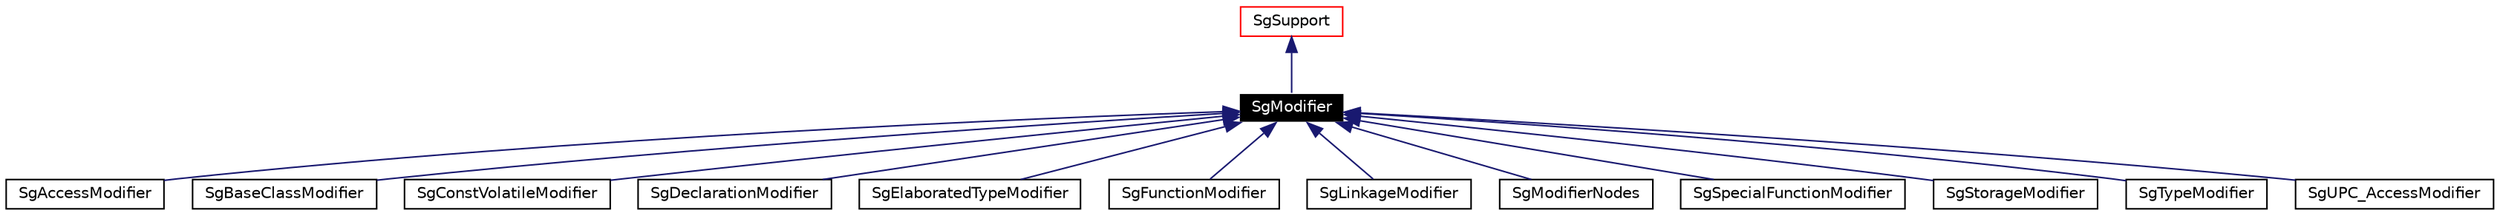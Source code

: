 digraph G
{
  edge [fontname="Helvetica",fontsize=10,labelfontname="Helvetica",labelfontsize=10];
  node [fontname="Helvetica",fontsize=10,shape=record];
  Node1 [label="SgModifier",height=0.2,width=0.4,color="white", fillcolor="black", style="filled" fontcolor="white"];
  Node2 -> Node1 [dir=back,color="midnightblue",fontsize=10,style="solid",fontname="Helvetica"];
  Node2 [label="SgSupport",height=0.2,width=0.4,color="red",URL="$classSgSupport.html"];
  Node1 -> Node3 [dir=back,color="midnightblue",fontsize=10,style="solid",fontname="Helvetica"];
  Node3 [label="SgAccessModifier",height=0.2,width=0.4,color="black",URL="$classSgAccessModifier.html"];
  Node1 -> Node4 [dir=back,color="midnightblue",fontsize=10,style="solid",fontname="Helvetica"];
  Node4 [label="SgBaseClassModifier",height=0.2,width=0.4,color="black",URL="$classSgBaseClassModifier.html"];
  Node1 -> Node5 [dir=back,color="midnightblue",fontsize=10,style="solid",fontname="Helvetica"];
  Node5 [label="SgConstVolatileModifier",height=0.2,width=0.4,color="black",URL="$classSgConstVolatileModifier.html"];
  Node1 -> Node6 [dir=back,color="midnightblue",fontsize=10,style="solid",fontname="Helvetica"];
  Node6 [label="SgDeclarationModifier",height=0.2,width=0.4,color="black",URL="$classSgDeclarationModifier.html"];
  Node1 -> Node7 [dir=back,color="midnightblue",fontsize=10,style="solid",fontname="Helvetica"];
  Node7 [label="SgElaboratedTypeModifier",height=0.2,width=0.4,color="black",URL="$classSgElaboratedTypeModifier.html"];
  Node1 -> Node8 [dir=back,color="midnightblue",fontsize=10,style="solid",fontname="Helvetica"];
  Node8 [label="SgFunctionModifier",height=0.2,width=0.4,color="black",URL="$classSgFunctionModifier.html"];
  Node1 -> Node9 [dir=back,color="midnightblue",fontsize=10,style="solid",fontname="Helvetica"];
  Node9 [label="SgLinkageModifier",height=0.2,width=0.4,color="black",URL="$classSgLinkageModifier.html"];
  Node1 -> Node10 [dir=back,color="midnightblue",fontsize=10,style="solid",fontname="Helvetica"];
  Node10 [label="SgModifierNodes",height=0.2,width=0.4,color="black",URL="$classSgModifierNodes.html"];
  Node1 -> Node11 [dir=back,color="midnightblue",fontsize=10,style="solid",fontname="Helvetica"];
  Node11 [label="SgSpecialFunctionModifier",height=0.2,width=0.4,color="black",URL="$classSgSpecialFunctionModifier.html"];
  Node1 -> Node12 [dir=back,color="midnightblue",fontsize=10,style="solid",fontname="Helvetica"];
  Node12 [label="SgStorageModifier",height=0.2,width=0.4,color="black",URL="$classSgStorageModifier.html"];
  Node1 -> Node13 [dir=back,color="midnightblue",fontsize=10,style="solid",fontname="Helvetica"];
  Node13 [label="SgTypeModifier",height=0.2,width=0.4,color="black",URL="$classSgTypeModifier.html"];
  Node1 -> Node14 [dir=back,color="midnightblue",fontsize=10,style="solid",fontname="Helvetica"];
  Node14 [label="SgUPC_AccessModifier",height=0.2,width=0.4,color="black",URL="$classSgUPC__AccessModifier.html"];
}
